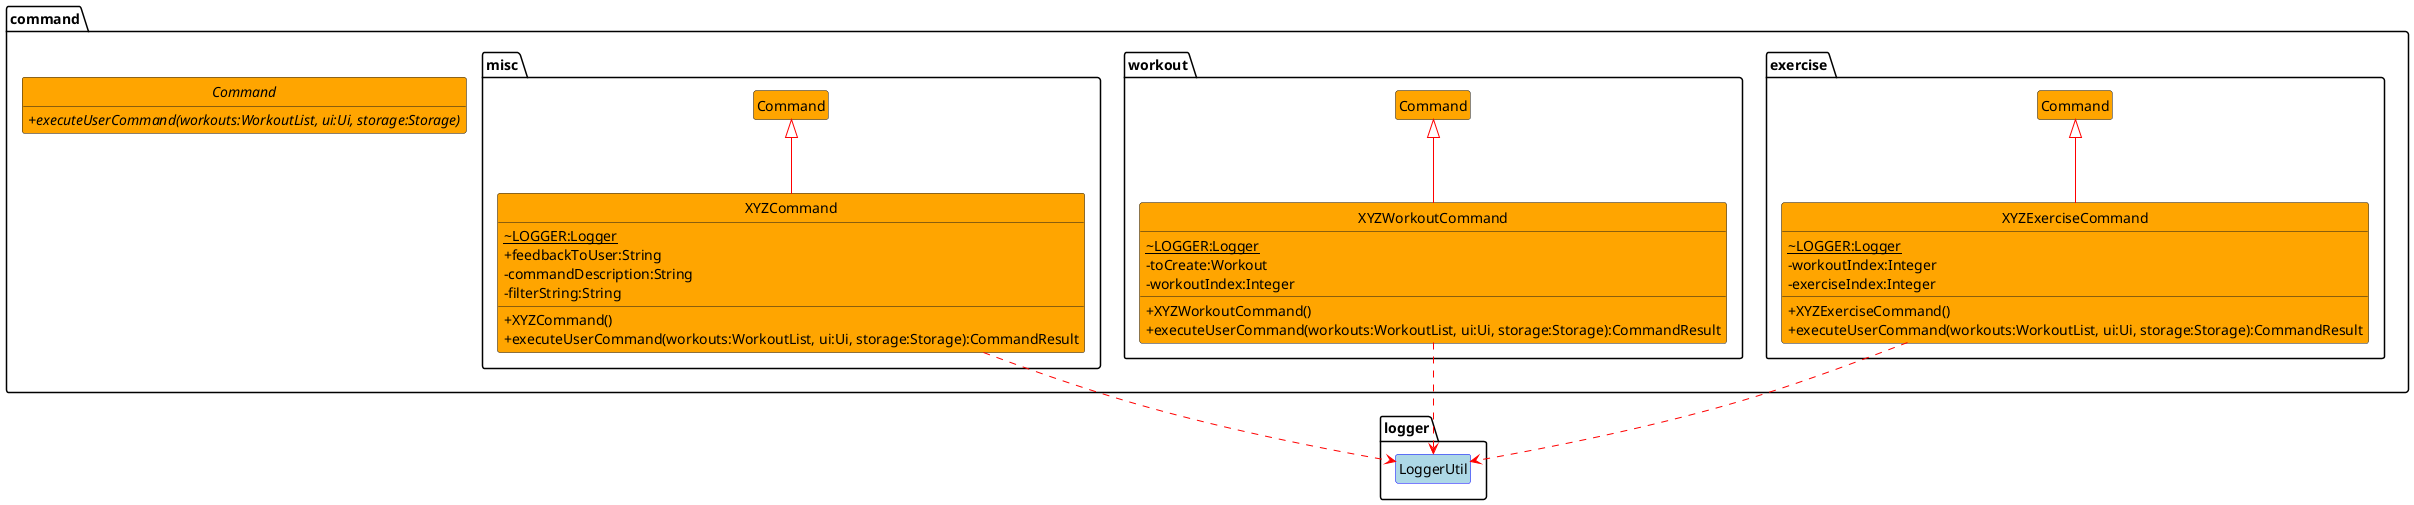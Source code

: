 @startuml
skinparam classAttributeIconSize 0
skinparam stereotypeBackgroundColor White
hide circle
hide empty members
skinparam class {
BackgroundColor Orange
ArrowColor Red
}
together {
package "command" {
abstract Command {
+executeUserCommand(workouts:WorkoutList, ui:Ui, storage:Storage) {abstract}
}
package "exercise" {
class XYZExerciseCommand extends Command {
~LOGGER:Logger {static}
-workoutIndex:Integer
-exerciseIndex:Integer
+XYZExerciseCommand()
+executeUserCommand(workouts:WorkoutList, ui:Ui, storage:Storage):CommandResult
}
}
package "workout" {
class XYZWorkoutCommand extends Command {
~LOGGER:Logger {static}
-toCreate:Workout
-workoutIndex:Integer
+XYZWorkoutCommand()
+executeUserCommand(workouts:WorkoutList, ui:Ui, storage:Storage):CommandResult
}
}
package "misc" {
class XYZCommand extends Command {
~LOGGER:Logger {static}
+ feedbackToUser:String
- commandDescription:String
- filterString:String
+XYZCommand()
+executeUserCommand(workouts:WorkoutList, ui:Ui, storage:Storage):CommandResult
}
}
}

package "logger" {
class LoggerUtil #LightBlue##Blue
}

XYZCommand..>LoggerUtil
XYZExerciseCommand..>LoggerUtil
XYZWorkoutCommand..>LoggerUtil
}

@enduml